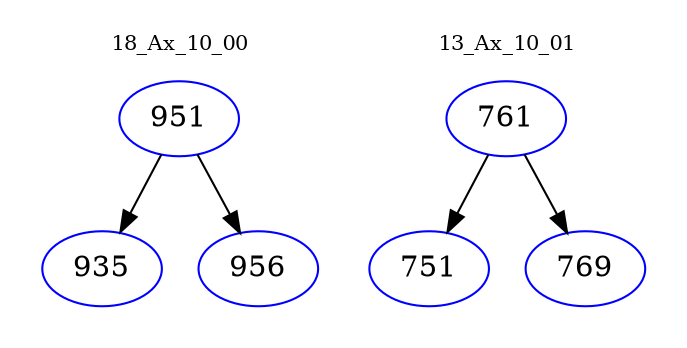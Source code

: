 digraph{
subgraph cluster_0 {
color = white
label = "18_Ax_10_00";
fontsize=10;
T0_951 [label="951", color="blue"]
T0_951 -> T0_935 [color="black"]
T0_935 [label="935", color="blue"]
T0_951 -> T0_956 [color="black"]
T0_956 [label="956", color="blue"]
}
subgraph cluster_1 {
color = white
label = "13_Ax_10_01";
fontsize=10;
T1_761 [label="761", color="blue"]
T1_761 -> T1_751 [color="black"]
T1_751 [label="751", color="blue"]
T1_761 -> T1_769 [color="black"]
T1_769 [label="769", color="blue"]
}
}
